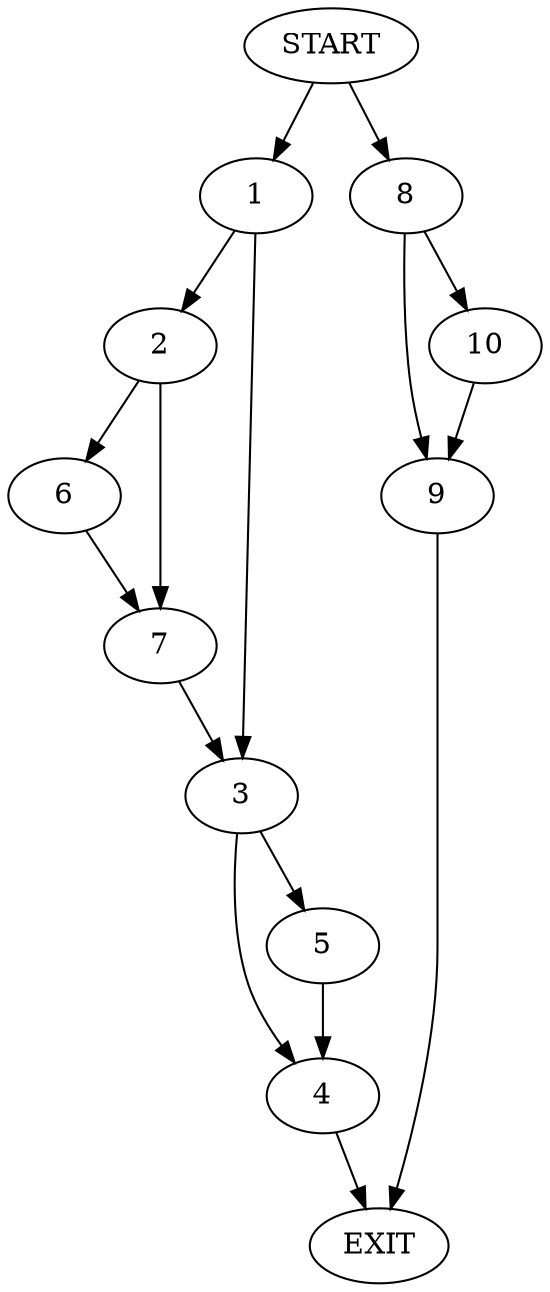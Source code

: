 digraph {
0 [label="START"]
11 [label="EXIT"]
0 -> 1
1 -> 2
1 -> 3
3 -> 4
3 -> 5
2 -> 6
2 -> 7
6 -> 7
7 -> 3
5 -> 4
4 -> 11
0 -> 8
8 -> 9
8 -> 10
10 -> 9
9 -> 11
}
